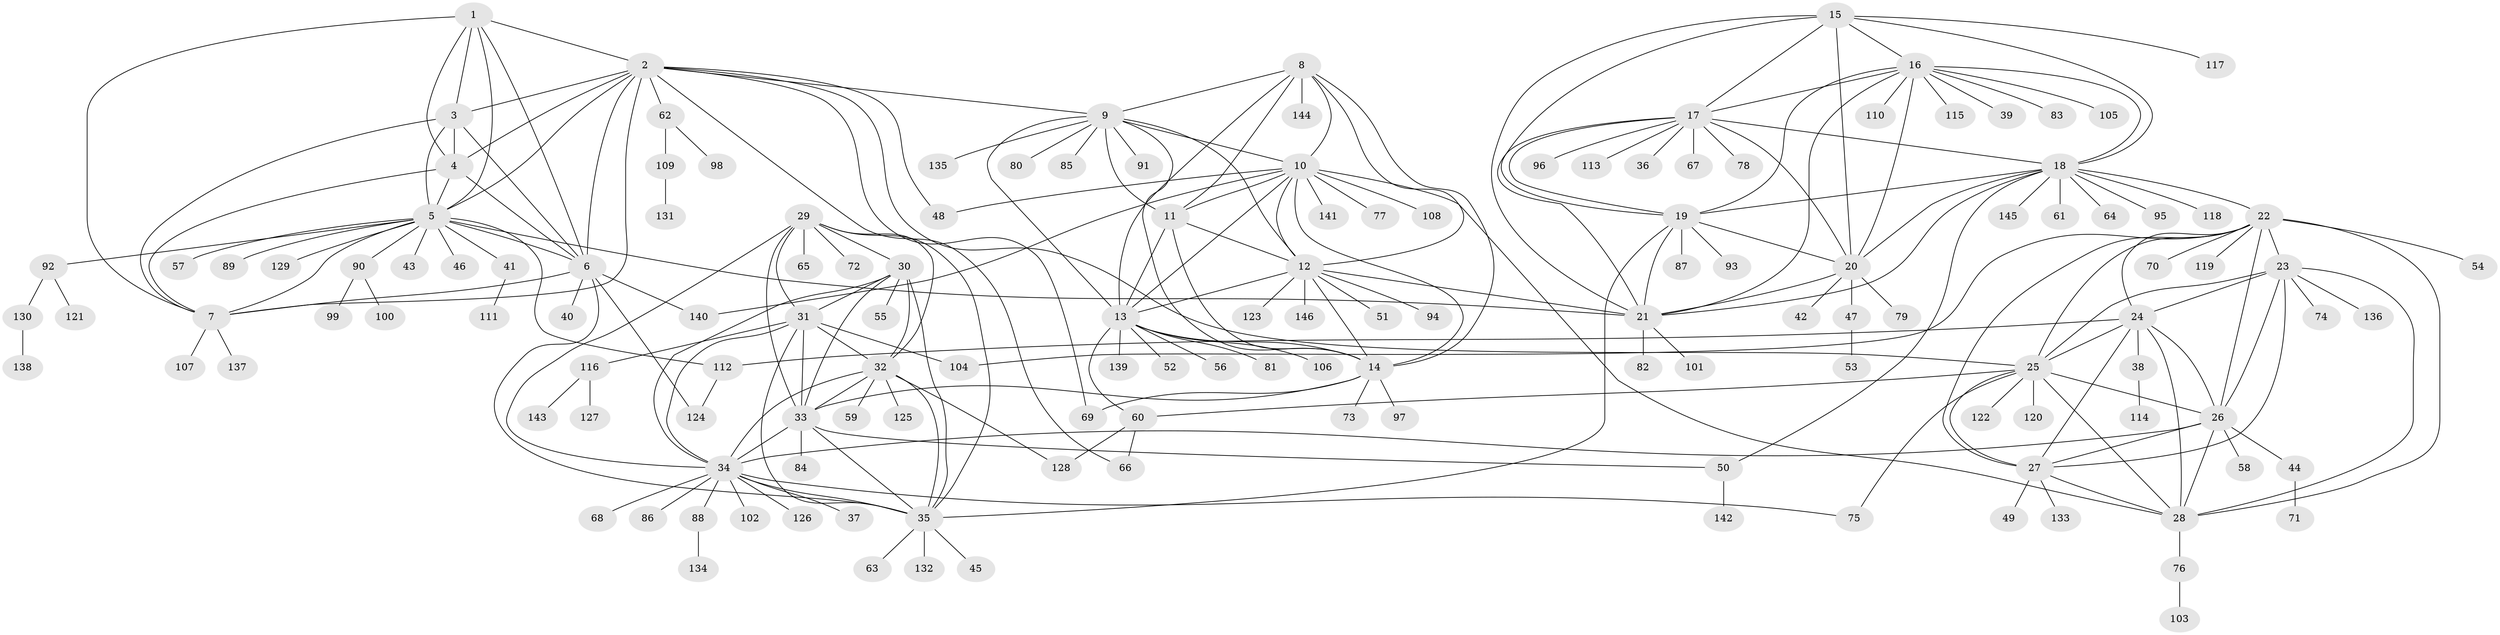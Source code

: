 // Generated by graph-tools (version 1.1) at 2025/37/03/09/25 02:37:20]
// undirected, 146 vertices, 237 edges
graph export_dot {
graph [start="1"]
  node [color=gray90,style=filled];
  1;
  2;
  3;
  4;
  5;
  6;
  7;
  8;
  9;
  10;
  11;
  12;
  13;
  14;
  15;
  16;
  17;
  18;
  19;
  20;
  21;
  22;
  23;
  24;
  25;
  26;
  27;
  28;
  29;
  30;
  31;
  32;
  33;
  34;
  35;
  36;
  37;
  38;
  39;
  40;
  41;
  42;
  43;
  44;
  45;
  46;
  47;
  48;
  49;
  50;
  51;
  52;
  53;
  54;
  55;
  56;
  57;
  58;
  59;
  60;
  61;
  62;
  63;
  64;
  65;
  66;
  67;
  68;
  69;
  70;
  71;
  72;
  73;
  74;
  75;
  76;
  77;
  78;
  79;
  80;
  81;
  82;
  83;
  84;
  85;
  86;
  87;
  88;
  89;
  90;
  91;
  92;
  93;
  94;
  95;
  96;
  97;
  98;
  99;
  100;
  101;
  102;
  103;
  104;
  105;
  106;
  107;
  108;
  109;
  110;
  111;
  112;
  113;
  114;
  115;
  116;
  117;
  118;
  119;
  120;
  121;
  122;
  123;
  124;
  125;
  126;
  127;
  128;
  129;
  130;
  131;
  132;
  133;
  134;
  135;
  136;
  137;
  138;
  139;
  140;
  141;
  142;
  143;
  144;
  145;
  146;
  1 -- 2;
  1 -- 3;
  1 -- 4;
  1 -- 5;
  1 -- 6;
  1 -- 7;
  2 -- 3;
  2 -- 4;
  2 -- 5;
  2 -- 6;
  2 -- 7;
  2 -- 9;
  2 -- 25;
  2 -- 48;
  2 -- 62;
  2 -- 66;
  2 -- 69;
  3 -- 4;
  3 -- 5;
  3 -- 6;
  3 -- 7;
  4 -- 5;
  4 -- 6;
  4 -- 7;
  5 -- 6;
  5 -- 7;
  5 -- 21;
  5 -- 41;
  5 -- 43;
  5 -- 46;
  5 -- 57;
  5 -- 89;
  5 -- 90;
  5 -- 92;
  5 -- 112;
  5 -- 129;
  6 -- 7;
  6 -- 35;
  6 -- 40;
  6 -- 124;
  6 -- 140;
  7 -- 107;
  7 -- 137;
  8 -- 9;
  8 -- 10;
  8 -- 11;
  8 -- 12;
  8 -- 13;
  8 -- 14;
  8 -- 144;
  9 -- 10;
  9 -- 11;
  9 -- 12;
  9 -- 13;
  9 -- 14;
  9 -- 80;
  9 -- 85;
  9 -- 91;
  9 -- 135;
  10 -- 11;
  10 -- 12;
  10 -- 13;
  10 -- 14;
  10 -- 28;
  10 -- 48;
  10 -- 77;
  10 -- 108;
  10 -- 140;
  10 -- 141;
  11 -- 12;
  11 -- 13;
  11 -- 14;
  12 -- 13;
  12 -- 14;
  12 -- 21;
  12 -- 51;
  12 -- 94;
  12 -- 123;
  12 -- 146;
  13 -- 14;
  13 -- 52;
  13 -- 56;
  13 -- 60;
  13 -- 81;
  13 -- 106;
  13 -- 139;
  14 -- 33;
  14 -- 69;
  14 -- 73;
  14 -- 97;
  15 -- 16;
  15 -- 17;
  15 -- 18;
  15 -- 19;
  15 -- 20;
  15 -- 21;
  15 -- 117;
  16 -- 17;
  16 -- 18;
  16 -- 19;
  16 -- 20;
  16 -- 21;
  16 -- 39;
  16 -- 83;
  16 -- 105;
  16 -- 110;
  16 -- 115;
  17 -- 18;
  17 -- 19;
  17 -- 20;
  17 -- 21;
  17 -- 36;
  17 -- 67;
  17 -- 78;
  17 -- 96;
  17 -- 113;
  18 -- 19;
  18 -- 20;
  18 -- 21;
  18 -- 22;
  18 -- 50;
  18 -- 61;
  18 -- 64;
  18 -- 95;
  18 -- 118;
  18 -- 145;
  19 -- 20;
  19 -- 21;
  19 -- 35;
  19 -- 87;
  19 -- 93;
  20 -- 21;
  20 -- 42;
  20 -- 47;
  20 -- 79;
  21 -- 82;
  21 -- 101;
  22 -- 23;
  22 -- 24;
  22 -- 25;
  22 -- 26;
  22 -- 27;
  22 -- 28;
  22 -- 54;
  22 -- 70;
  22 -- 104;
  22 -- 119;
  23 -- 24;
  23 -- 25;
  23 -- 26;
  23 -- 27;
  23 -- 28;
  23 -- 74;
  23 -- 136;
  24 -- 25;
  24 -- 26;
  24 -- 27;
  24 -- 28;
  24 -- 38;
  24 -- 112;
  25 -- 26;
  25 -- 27;
  25 -- 28;
  25 -- 60;
  25 -- 75;
  25 -- 120;
  25 -- 122;
  26 -- 27;
  26 -- 28;
  26 -- 34;
  26 -- 44;
  26 -- 58;
  27 -- 28;
  27 -- 49;
  27 -- 133;
  28 -- 76;
  29 -- 30;
  29 -- 31;
  29 -- 32;
  29 -- 33;
  29 -- 34;
  29 -- 35;
  29 -- 65;
  29 -- 72;
  30 -- 31;
  30 -- 32;
  30 -- 33;
  30 -- 34;
  30 -- 35;
  30 -- 55;
  31 -- 32;
  31 -- 33;
  31 -- 34;
  31 -- 35;
  31 -- 104;
  31 -- 116;
  32 -- 33;
  32 -- 34;
  32 -- 35;
  32 -- 59;
  32 -- 125;
  32 -- 128;
  33 -- 34;
  33 -- 35;
  33 -- 50;
  33 -- 84;
  34 -- 35;
  34 -- 37;
  34 -- 68;
  34 -- 75;
  34 -- 86;
  34 -- 88;
  34 -- 102;
  34 -- 126;
  35 -- 45;
  35 -- 63;
  35 -- 132;
  38 -- 114;
  41 -- 111;
  44 -- 71;
  47 -- 53;
  50 -- 142;
  60 -- 66;
  60 -- 128;
  62 -- 98;
  62 -- 109;
  76 -- 103;
  88 -- 134;
  90 -- 99;
  90 -- 100;
  92 -- 121;
  92 -- 130;
  109 -- 131;
  112 -- 124;
  116 -- 127;
  116 -- 143;
  130 -- 138;
}
